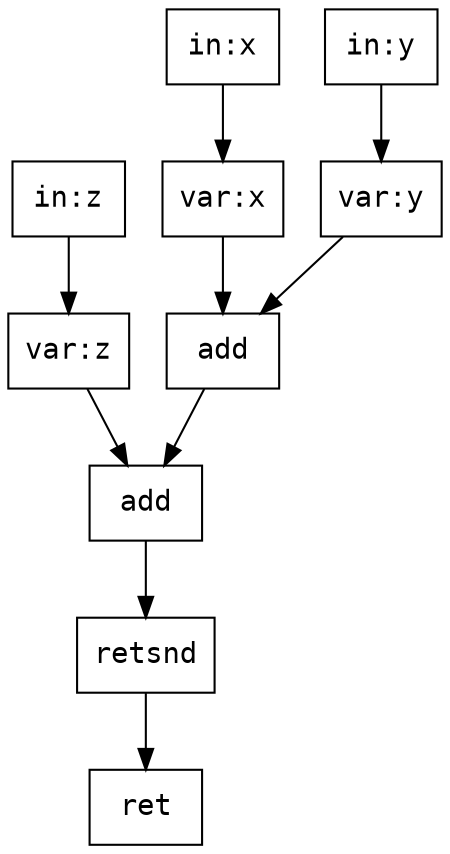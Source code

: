 digraph Dataflow {
  node [shape=record, fontname="Courier"];
  "f0_in_z" [label="in:z"];
  "f0_in_y" [label="in:y"];
  "f0_in_x" [label="in:x"];
  "f0_l_l_out" [label="var:x"];
  "f0_in_x" -> "f0_l_l_out";
  "f0_l_r_out" [label="var:y"];
  "f0_in_y" -> "f0_l_r_out";
  "f0_l_out" [label="add"];
  "f0_l_l_out" -> "f0_l_out";
  "f0_l_r_out" -> "f0_l_out";
  "f0_r_out" [label="var:z"];
  "f0_in_z" -> "f0_r_out";
  "f0_out" [label="add"];
  "f0_l_out" -> "f0_out";
  "f0_r_out" -> "f0_out";
  "f0_retsnd" [label="retsnd"];
  "f0_out" -> "f0_retsnd";
  "f0_ret" [label="ret"];
  "f0_retsnd" -> "f0_ret";
}
